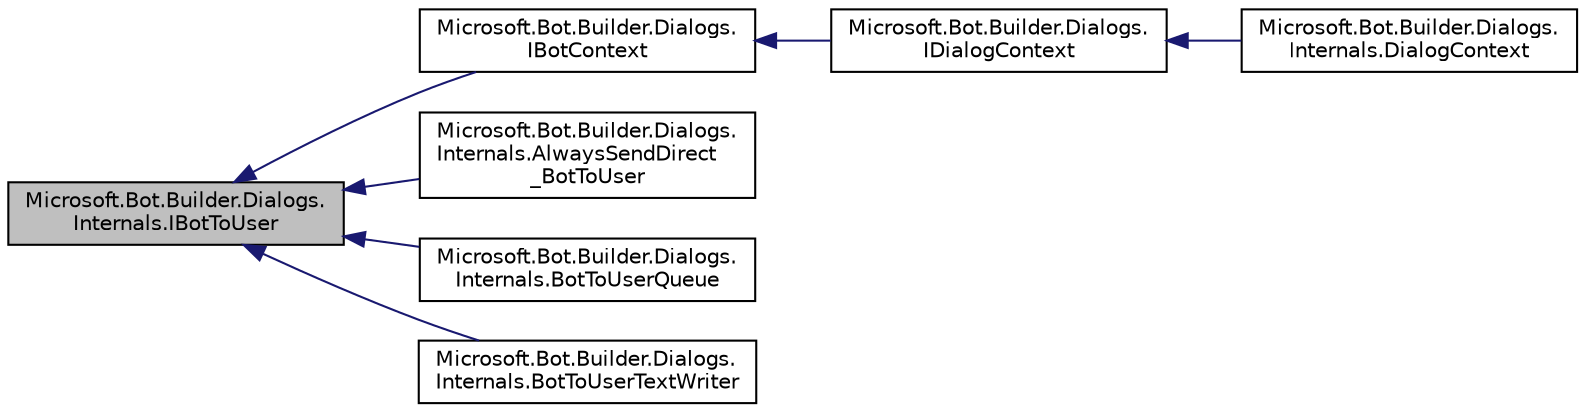 digraph "Microsoft.Bot.Builder.Dialogs.Internals.IBotToUser"
{
  edge [fontname="Helvetica",fontsize="10",labelfontname="Helvetica",labelfontsize="10"];
  node [fontname="Helvetica",fontsize="10",shape=record];
  rankdir="LR";
  Node1 [label="Microsoft.Bot.Builder.Dialogs.\lInternals.IBotToUser",height=0.2,width=0.4,color="black", fillcolor="grey75", style="filled", fontcolor="black"];
  Node1 -> Node2 [dir="back",color="midnightblue",fontsize="10",style="solid",fontname="Helvetica"];
  Node2 [label="Microsoft.Bot.Builder.Dialogs.\lIBotContext",height=0.2,width=0.4,color="black", fillcolor="white", style="filled",URL="$d1/d29/interface_microsoft_1_1_bot_1_1_builder_1_1_dialogs_1_1_i_bot_context.html",tooltip="The context for the bot. "];
  Node2 -> Node3 [dir="back",color="midnightblue",fontsize="10",style="solid",fontname="Helvetica"];
  Node3 [label="Microsoft.Bot.Builder.Dialogs.\lIDialogContext",height=0.2,width=0.4,color="black", fillcolor="white", style="filled",URL="$d1/dc6/interface_microsoft_1_1_bot_1_1_builder_1_1_dialogs_1_1_i_dialog_context.html",tooltip="The context for the execution of a dialog&#39;s conversational process. "];
  Node3 -> Node4 [dir="back",color="midnightblue",fontsize="10",style="solid",fontname="Helvetica"];
  Node4 [label="Microsoft.Bot.Builder.Dialogs.\lInternals.DialogContext",height=0.2,width=0.4,color="black", fillcolor="white", style="filled",URL="$de/df0/class_microsoft_1_1_bot_1_1_builder_1_1_dialogs_1_1_internals_1_1_dialog_context.html"];
  Node1 -> Node5 [dir="back",color="midnightblue",fontsize="10",style="solid",fontname="Helvetica"];
  Node5 [label="Microsoft.Bot.Builder.Dialogs.\lInternals.AlwaysSendDirect\l_BotToUser",height=0.2,width=0.4,color="black", fillcolor="white", style="filled",URL="$dc/dcb/class_microsoft_1_1_bot_1_1_builder_1_1_dialogs_1_1_internals_1_1_always_send_direct___bot_to_user.html"];
  Node1 -> Node6 [dir="back",color="midnightblue",fontsize="10",style="solid",fontname="Helvetica"];
  Node6 [label="Microsoft.Bot.Builder.Dialogs.\lInternals.BotToUserQueue",height=0.2,width=0.4,color="black", fillcolor="white", style="filled",URL="$d1/dcc/class_microsoft_1_1_bot_1_1_builder_1_1_dialogs_1_1_internals_1_1_bot_to_user_queue.html"];
  Node1 -> Node7 [dir="back",color="midnightblue",fontsize="10",style="solid",fontname="Helvetica"];
  Node7 [label="Microsoft.Bot.Builder.Dialogs.\lInternals.BotToUserTextWriter",height=0.2,width=0.4,color="black", fillcolor="white", style="filled",URL="$d0/d2f/class_microsoft_1_1_bot_1_1_builder_1_1_dialogs_1_1_internals_1_1_bot_to_user_text_writer.html"];
}
